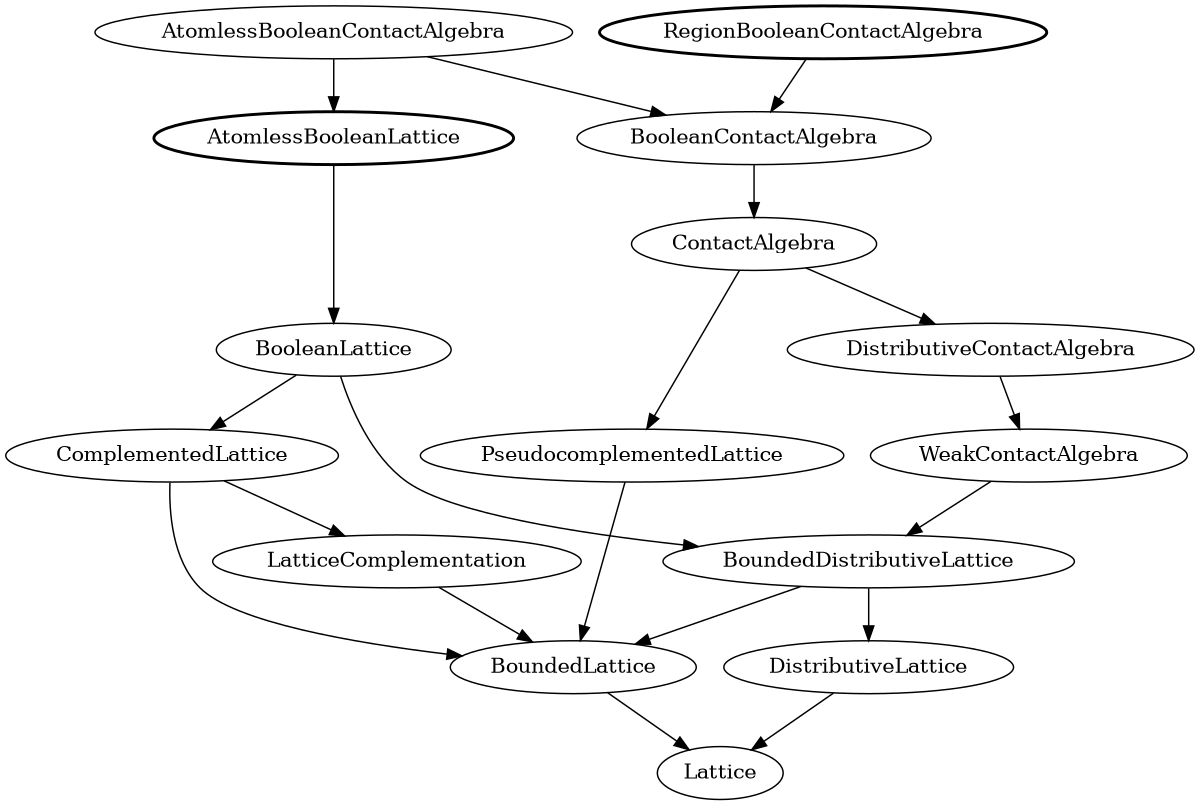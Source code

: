 digraph G {
    size = "8,6"

AtomlessBooleanLattice[style=bold];
RegionBooleanContactAlgebra[style=bold];

AtomlessBooleanContactAlgebra -> BooleanContactAlgebra;
AtomlessBooleanContactAlgebra -> AtomlessBooleanLattice;

BoundedLattice -> Lattice;

DistributiveLattice -> Lattice;

LatticeComplementation -> BoundedLattice;

ComplementedLattice -> BoundedLattice;
ComplementedLattice -> LatticeComplementation;

BoundedDistributiveLattice -> BoundedLattice;
BoundedDistributiveLattice -> DistributiveLattice;

BooleanLattice -> BoundedDistributiveLattice;
BooleanLattice -> ComplementedLattice;

PseudocomplementedLattice -> BoundedLattice;

WeakContactAlgebra -> BoundedDistributiveLattice;

DistributiveContactAlgebra -> WeakContactAlgebra;

ContactAlgebra -> DistributiveContactAlgebra;
ContactAlgebra -> PseudocomplementedLattice;

BooleanContactAlgebra -> ContactAlgebra;
    
AtomlessBooleanLattice -> BooleanLattice;
    
RegionBooleanContactAlgebra -> BooleanContactAlgebra;
}
